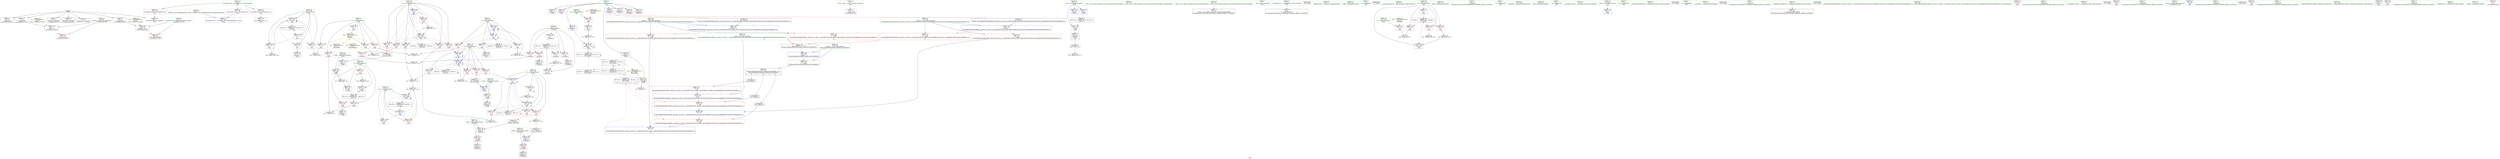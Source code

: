 digraph "SVFG" {
	label="SVFG";

	Node0x562023e8bf80 [shape=record,color=grey,label="{NodeID: 0\nNullPtr}"];
	Node0x562023e8bf80 -> Node0x562023eb0380[style=solid];
	Node0x562023e8bf80 -> Node0x562023eb0480[style=solid];
	Node0x562023e8bf80 -> Node0x562023eb0550[style=solid];
	Node0x562023e8bf80 -> Node0x562023eb0620[style=solid];
	Node0x562023e8bf80 -> Node0x562023eb06f0[style=solid];
	Node0x562023e8bf80 -> Node0x562023eb07c0[style=solid];
	Node0x562023e8bf80 -> Node0x562023eb6450[style=solid];
	Node0x562023ebd940 [shape=record,color=grey,label="{NodeID: 263\n120 = cmp(118, 119, )\n}"];
	Node0x562023eb7660 [shape=record,color=blue,label="{NodeID: 180\n281\<--274\narrayidx11\<--sub\nmain\n}"];
	Node0x562023eb7660 -> Node0x562023eb7660[style=dashed];
	Node0x562023eb7660 -> Node0x562023ecd2d0[style=dashed];
	Node0x562023eae910 [shape=record,color=purple,label="{NodeID: 97\n367\<--26\nllvm.global_ctors_0\<--llvm.global_ctors\nGlob }"];
	Node0x562023eae910 -> Node0x562023eb6250[style=solid];
	Node0x562023ea1b60 [shape=record,color=green,label="{NodeID: 14\n4\<--6\n_ZStL8__ioinit\<--_ZStL8__ioinit_field_insensitive\nGlob }"];
	Node0x562023ea1b60 -> Node0x562023eb1550[style=solid];
	Node0x562023eca1d0 [shape=record,color=black,label="{NodeID: 277\nMR_24V_3 = PHI(MR_24V_4, MR_24V_2, )\npts\{177 \}\n}"];
	Node0x562023eca1d0 -> Node0x562023eb44e0[style=dashed];
	Node0x562023eaf500 [shape=record,color=red,label="{NodeID: 111\n131\<--112\n\<--k\n_Z5swap1ii\n}"];
	Node0x562023eaf500 -> Node0x562023eb0ed0[style=solid];
	Node0x562023ead650 [shape=record,color=green,label="{NodeID: 28\n67\<--68\n_ZNSt7__cxx1112basic_stringIcSt11char_traitsIcESaIcEEC1EPKcRKS3_\<--_ZNSt7__cxx1112basic_stringIcSt11char_traitsIcESaIcEEC1EPKcRKS3__field_insensitive\n}"];
	Node0x562023ee5480 [shape=record,color=black,label="{NodeID: 374\n106 = PHI(325, )\n0th arg _Z5swap1ii }"];
	Node0x562023ee5480 -> Node0x562023eb66f0[style=solid];
	Node0x562023eb48f0 [shape=record,color=red,label="{NodeID: 125\n207\<--182\n\<--k\n_Z2okii\n}"];
	Node0x562023eb48f0 -> Node0x562023ebc140[style=solid];
	Node0x562023eae330 [shape=record,color=green,label="{NodeID: 42\n176\<--177\nretval\<--retval_field_insensitive\n_Z2okii\n}"];
	Node0x562023eae330 -> Node0x562023eb44e0[style=solid];
	Node0x562023eae330 -> Node0x562023eb70b0[style=solid];
	Node0x562023eae330 -> Node0x562023eb7250[style=solid];
	Node0x562023eb5450 [shape=record,color=red,label="{NodeID: 139\n340\<--231\n\<--res\nmain\n}"];
	Node0x562023eafee0 [shape=record,color=green,label="{NodeID: 56\n237\<--238\nk\<--k_field_insensitive\nmain\n}"];
	Node0x562023eafee0 -> Node0x562023eb5d40[style=solid];
	Node0x562023eafee0 -> Node0x562023eb5e10[style=solid];
	Node0x562023eafee0 -> Node0x562023eb5ee0[style=solid];
	Node0x562023eafee0 -> Node0x562023eb5fb0[style=solid];
	Node0x562023eafee0 -> Node0x562023eb7ce0[style=solid];
	Node0x562023eafee0 -> Node0x562023eb7db0[style=solid];
	Node0x562023eb5fb0 [shape=record,color=red,label="{NodeID: 153\n330\<--237\n\<--k\nmain\n}"];
	Node0x562023eb5fb0 -> Node0x562023ebc740[style=solid];
	Node0x562023eb0b60 [shape=record,color=black,label="{NodeID: 70\n73\<--74\n\<--_ZNSt7__cxx1112basic_stringIcSt11char_traitsIcESaIcEED1Ev\nCan only get source location for instruction, argument, global var or function.}"];
	Node0x562023ebc5c0 [shape=record,color=grey,label="{NodeID: 250\n139 = Binary(138, 140, )\n}"];
	Node0x562023ebc5c0 -> Node0x562023eb6960[style=solid];
	Node0x562023eb6bd0 [shape=record,color=blue,label="{NodeID: 167\n151\<--159\n__tmp\<--\n_ZSt4swapIiENSt9enable_ifIXsr6__and_ISt6__not_ISt15__is_tuple_likeIT_EESt21is_move_constructibleIS3_ESt18is_move_assignableIS3_EEE5valueEvE4typeERS3_SC_\n}"];
	Node0x562023eb6bd0 -> Node0x562023eb4340[style=dashed];
	Node0x562023eb6bd0 -> Node0x562023eb4410[style=dashed];
	Node0x562023eb16f0 [shape=record,color=purple,label="{NodeID: 84\n124\<--16\narrayidx\<--a\n_Z5swap1ii\n}"];
	Node0x562023e8c090 [shape=record,color=green,label="{NodeID: 1\n7\<--1\n__dso_handle\<--dummyObj\nGlob }"];
	Node0x562023ebdac0 [shape=record,color=grey,label="{NodeID: 264\n201 = cmp(200, 14, )\n}"];
	Node0x562023eb7730 [shape=record,color=blue,label="{NodeID: 181\n227\<--285\nj\<--inc\nmain\n}"];
	Node0x562023eb7730 -> Node0x562023eb5040[style=dashed];
	Node0x562023eb7730 -> Node0x562023eb5110[style=dashed];
	Node0x562023eb7730 -> Node0x562023eb51e0[style=dashed];
	Node0x562023eb7730 -> Node0x562023eb7590[style=dashed];
	Node0x562023eb7730 -> Node0x562023eb7730[style=dashed];
	Node0x562023eb7730 -> Node0x562023ec83d0[style=dashed];
	Node0x562023eaea10 [shape=record,color=purple,label="{NodeID: 98\n368\<--26\nllvm.global_ctors_1\<--llvm.global_ctors\nGlob }"];
	Node0x562023eaea10 -> Node0x562023eb6350[style=solid];
	Node0x562023ea1c30 [shape=record,color=green,label="{NodeID: 15\n8\<--10\n_ZL4taskB5cxx11\<--_ZL4taskB5cxx11_field_insensitive\nGlob }"];
	Node0x562023ea1c30 -> Node0x562023eb0890[style=solid];
	Node0x562023ee2a10 [shape=record,color=black,label="{NodeID: 361\n38 = PHI()\n}"];
	Node0x562023eaf5d0 [shape=record,color=red,label="{NodeID: 112\n138\<--112\n\<--k\n_Z5swap1ii\n}"];
	Node0x562023eaf5d0 -> Node0x562023ebc5c0[style=solid];
	Node0x562023ead750 [shape=record,color=green,label="{NodeID: 29\n70\<--71\n_ZNSaIcED1Ev\<--_ZNSaIcED1Ev_field_insensitive\n}"];
	Node0x562023ee55c0 [shape=record,color=black,label="{NodeID: 375\n107 = PHI(327, )\n1st arg _Z5swap1ii }"];
	Node0x562023ee55c0 -> Node0x562023eb67c0[style=solid];
	Node0x562023eb49c0 [shape=record,color=red,label="{NodeID: 126\n200\<--199\n\<--arrayidx2\n_Z2okii\n}"];
	Node0x562023eb49c0 -> Node0x562023ebdac0[style=solid];
	Node0x562023eae400 [shape=record,color=green,label="{NodeID: 43\n178\<--179\ni.addr\<--i.addr_field_insensitive\n_Z2okii\n}"];
	Node0x562023eae400 -> Node0x562023eb45b0[style=solid];
	Node0x562023eae400 -> Node0x562023eb6e40[style=solid];
	Node0x562023ed0e60 [shape=record,color=yellow,style=double,label="{NodeID: 306\n44V_1 = ENCHI(MR_44V_0)\npts\{230 \}\nFun[main]}"];
	Node0x562023ed0e60 -> Node0x562023eb52b0[style=dashed];
	Node0x562023eb5520 [shape=record,color=red,label="{NodeID: 140\n296\<--233\n\<--i15\nmain\n}"];
	Node0x562023eb5520 -> Node0x562023ebd640[style=solid];
	Node0x562023eaffb0 [shape=record,color=green,label="{NodeID: 57\n242\<--243\nscanf\<--scanf_field_insensitive\n}"];
	Node0x562023eb6080 [shape=record,color=red,label="{NodeID: 154\n360\<--357\n\<--__t.addr\n_ZSt4moveIRiEONSt16remove_referenceIT_E4typeEOS2_\n}"];
	Node0x562023eb6080 -> Node0x562023eb1480[style=solid];
	Node0x562023eb0c60 [shape=record,color=black,label="{NodeID: 71\n123\<--122\nidxprom\<--\n_Z5swap1ii\n}"];
	Node0x562023ebc740 [shape=record,color=grey,label="{NodeID: 251\n331 = Binary(330, 332, )\n}"];
	Node0x562023ebc740 -> Node0x562023eb7db0[style=solid];
	Node0x562023eb6ca0 [shape=record,color=blue,label="{NodeID: 168\n164\<--163\n\<--\n_ZSt4swapIiENSt9enable_ifIXsr6__and_ISt6__not_ISt15__is_tuple_likeIT_EESt21is_move_constructibleIS3_ESt18is_move_assignableIS3_EEE5valueEvE4typeERS3_SC_\n}"];
	Node0x562023eb6ca0 -> Node0x562023eb4410[style=dashed];
	Node0x562023eb6ca0 -> Node0x562023eb6d70[style=dashed];
	Node0x562023eb17c0 [shape=record,color=purple,label="{NodeID: 85\n127\<--16\narrayidx2\<--a\n_Z5swap1ii\n|{<s0>8}}"];
	Node0x562023eb17c0:s0 -> Node0x562023ee59e0[style=solid,color=red];
	Node0x562023ea3050 [shape=record,color=green,label="{NodeID: 2\n11\<--1\n.str\<--dummyObj\nGlob }"];
	Node0x562023eb3100 [shape=record,color=grey,label="{NodeID: 265\n268 = cmp(266, 267, )\n}"];
	Node0x562023eb7800 [shape=record,color=blue,label="{NodeID: 182\n225\<--290\ni\<--inc13\nmain\n}"];
	Node0x562023eb7800 -> Node0x562023eb4dd0[style=dashed];
	Node0x562023eb7800 -> Node0x562023eb4ea0[style=dashed];
	Node0x562023eb7800 -> Node0x562023eb4f70[style=dashed];
	Node0x562023eb7800 -> Node0x562023eb7800[style=dashed];
	Node0x562023eb7800 -> Node0x562023ec7ed0[style=dashed];
	Node0x562023eaeb10 [shape=record,color=purple,label="{NodeID: 99\n369\<--26\nllvm.global_ctors_2\<--llvm.global_ctors\nGlob }"];
	Node0x562023eaeb10 -> Node0x562023eb6450[style=solid];
	Node0x562023ea1d00 [shape=record,color=green,label="{NodeID: 16\n13\<--15\nn\<--n_field_insensitive\nGlob }"];
	Node0x562023ea1d00 -> Node0x562023eaec10[style=solid];
	Node0x562023ea1d00 -> Node0x562023eaece0[style=solid];
	Node0x562023ea1d00 -> Node0x562023eaedb0[style=solid];
	Node0x562023ea1d00 -> Node0x562023eaee80[style=solid];
	Node0x562023ea1d00 -> Node0x562023eaef50[style=solid];
	Node0x562023ea1d00 -> Node0x562023eb6150[style=solid];
	Node0x562023bae650 [shape=record,color=black,label="{NodeID: 362\n72 = PHI()\n}"];
	Node0x562023eaf6a0 [shape=record,color=red,label="{NodeID: 113\n155\<--147\n\<--__a.addr\n_ZSt4swapIiENSt9enable_ifIXsr6__and_ISt6__not_ISt15__is_tuple_likeIT_EESt21is_move_constructibleIS3_ESt18is_move_assignableIS3_EEE5valueEvE4typeERS3_SC_\n|{<s0>9}}"];
	Node0x562023eaf6a0:s0 -> Node0x562023ee5700[style=solid,color=red];
	Node0x562023ead850 [shape=record,color=green,label="{NodeID: 30\n94\<--95\n__gxx_personality_v0\<--__gxx_personality_v0_field_insensitive\n}"];
	Node0x562023ee5700 [shape=record,color=black,label="{NodeID: 376\n356 = PHI(155, 161, 151, )\n0th arg _ZSt4moveIRiEONSt16remove_referenceIT_E4typeEOS2_ }"];
	Node0x562023ee5700 -> Node0x562023eb20b0[style=solid];
	Node0x562023ecf5d0 [shape=record,color=black,label="{NodeID: 293\nMR_14V_6 = PHI(MR_14V_7, MR_14V_3, )\npts\{170000 \}\n|{|<s2>16}}"];
	Node0x562023ecf5d0 -> Node0x562023ec9cd0[style=dashed];
	Node0x562023ecf5d0 -> Node0x562023ecb5d0[style=dashed];
	Node0x562023ecf5d0:s2 -> Node0x562023ed0810[style=dashed,color=red];
	Node0x562023eb4a90 [shape=record,color=red,label="{NodeID: 127\n247\<--221\n\<--tt\nmain\n}"];
	Node0x562023eb4a90 -> Node0x562023ebd7c0[style=solid];
	Node0x562023eae4d0 [shape=record,color=green,label="{NodeID: 44\n180\<--181\nj.addr\<--j.addr_field_insensitive\n_Z2okii\n}"];
	Node0x562023eae4d0 -> Node0x562023eb4680[style=solid];
	Node0x562023eae4d0 -> Node0x562023eb6f10[style=solid];
	Node0x562023eb55f0 [shape=record,color=red,label="{NodeID: 141\n300\<--233\n\<--i15\nmain\n}"];
	Node0x562023eb55f0 -> Node0x562023eb7a70[style=solid];
	Node0x562023eb00b0 [shape=record,color=green,label="{NodeID: 58\n254\<--255\nprintf\<--printf_field_insensitive\n}"];
	Node0x562023eb6150 [shape=record,color=blue,label="{NodeID: 155\n13\<--14\nn\<--\nGlob }"];
	Node0x562023eb6150 -> Node0x562023ed08f0[style=dashed];
	Node0x562023eb0d30 [shape=record,color=black,label="{NodeID: 72\n126\<--125\nidxprom1\<--\n_Z5swap1ii\n}"];
	Node0x562023ebc8c0 [shape=record,color=grey,label="{NodeID: 252\n316 = Binary(315, 314, )\n}"];
	Node0x562023ebc8c0 -> Node0x562023eb7c10[style=solid];
	Node0x562023eb6d70 [shape=record,color=blue,label="{NodeID: 169\n168\<--167\n\<--\n_ZSt4swapIiENSt9enable_ifIXsr6__and_ISt6__not_ISt15__is_tuple_likeIT_EESt21is_move_constructibleIS3_ESt18is_move_assignableIS3_EEE5valueEvE4typeERS3_SC_\n|{<s0>8}}"];
	Node0x562023eb6d70:s0 -> Node0x562023ecbad0[style=dashed,color=blue];
	Node0x562023eb1890 [shape=record,color=purple,label="{NodeID: 86\n130\<--16\narrayidx4\<--a\n_Z5swap1ii\n}"];
	Node0x562023e9fcb0 [shape=record,color=green,label="{NodeID: 3\n14\<--1\n\<--dummyObj\nCan only get source location for instruction, argument, global var or function.}"];
	Node0x562023eb3280 [shape=record,color=grey,label="{NodeID: 266\n323 = cmp(321, 322, )\n}"];
	Node0x562023eb78d0 [shape=record,color=blue,label="{NodeID: 183\n231\<--14\nres\<--\nmain\n}"];
	Node0x562023eb78d0 -> Node0x562023eb5380[style=dashed];
	Node0x562023eb78d0 -> Node0x562023eb5450[style=dashed];
	Node0x562023eb78d0 -> Node0x562023eb7c10[style=dashed];
	Node0x562023eb78d0 -> Node0x562023ec88d0[style=dashed];
	Node0x562023eaec10 [shape=record,color=red,label="{NodeID: 100\n119\<--13\n\<--n\n_Z5swap1ii\n}"];
	Node0x562023eaec10 -> Node0x562023ebd940[style=solid];
	Node0x562023eacd30 [shape=record,color=green,label="{NodeID: 17\n16\<--17\na\<--a_field_insensitive\nGlob }"];
	Node0x562023eacd30 -> Node0x562023eb16f0[style=solid];
	Node0x562023eacd30 -> Node0x562023eb17c0[style=solid];
	Node0x562023eacd30 -> Node0x562023eb1890[style=solid];
	Node0x562023eacd30 -> Node0x562023eb1960[style=solid];
	Node0x562023eacd30 -> Node0x562023eb1a30[style=solid];
	Node0x562023eacd30 -> Node0x562023eb1b00[style=solid];
	Node0x562023eacd30 -> Node0x562023eb1bd0[style=solid];
	Node0x562023eacd30 -> Node0x562023eb1ca0[style=solid];
	Node0x562023ee4790 [shape=record,color=black,label="{NodeID: 363\n156 = PHI(355, )\n}"];
	Node0x562023ee4790 -> Node0x562023eb4270[style=solid];
	Node0x562023eaf770 [shape=record,color=red,label="{NodeID: 114\n164\<--147\n\<--__a.addr\n_ZSt4swapIiENSt9enable_ifIXsr6__and_ISt6__not_ISt15__is_tuple_likeIT_EESt21is_move_constructibleIS3_ESt18is_move_assignableIS3_EEE5valueEvE4typeERS3_SC_\n}"];
	Node0x562023eaf770 -> Node0x562023eb6ca0[style=solid];
	Node0x562023ead950 [shape=record,color=green,label="{NodeID: 31\n74\<--100\n_ZNSt7__cxx1112basic_stringIcSt11char_traitsIcESaIcEED1Ev\<--_ZNSt7__cxx1112basic_stringIcSt11char_traitsIcESaIcEED1Ev_field_insensitive\n}"];
	Node0x562023ead950 -> Node0x562023eb0b60[style=solid];
	Node0x562023ee59e0 [shape=record,color=black,label="{NodeID: 377\n145 = PHI(127, )\n0th arg _ZSt4swapIiENSt9enable_ifIXsr6__and_ISt6__not_ISt15__is_tuple_likeIT_EESt21is_move_constructibleIS3_ESt18is_move_assignableIS3_EEE5valueEvE4typeERS3_SC_ }"];
	Node0x562023ee59e0 -> Node0x562023eb6a30[style=solid];
	Node0x562023c62bc0 [shape=record,color=yellow,style=double,label="{NodeID: 294\n6V_1 = ENCHI(MR_6V_0)\npts\{15 \}\nFun[_Z2okii]}"];
	Node0x562023c62bc0 -> Node0x562023eaece0[style=dashed];
	Node0x562023eb4b60 [shape=record,color=red,label="{NodeID: 128\n246\<--223\n\<--ii\nmain\n}"];
	Node0x562023eb4b60 -> Node0x562023ebd7c0[style=solid];
	Node0x562023eae5a0 [shape=record,color=green,label="{NodeID: 45\n182\<--183\nk\<--k_field_insensitive\n_Z2okii\n}"];
	Node0x562023eae5a0 -> Node0x562023eb4750[style=solid];
	Node0x562023eae5a0 -> Node0x562023eb4820[style=solid];
	Node0x562023eae5a0 -> Node0x562023eb48f0[style=solid];
	Node0x562023eae5a0 -> Node0x562023eb6fe0[style=solid];
	Node0x562023eae5a0 -> Node0x562023eb7180[style=solid];
	Node0x562023eb56c0 [shape=record,color=red,label="{NodeID: 142\n304\<--233\n\<--i15\nmain\n|{<s0>16}}"];
	Node0x562023eb56c0:s0 -> Node0x562023ee5340[style=solid,color=red];
	Node0x562023eb01b0 [shape=record,color=green,label="{NodeID: 59\n357\<--358\n__t.addr\<--__t.addr_field_insensitive\n_ZSt4moveIRiEONSt16remove_referenceIT_E4typeEOS2_\n}"];
	Node0x562023eb01b0 -> Node0x562023eb6080[style=solid];
	Node0x562023eb01b0 -> Node0x562023eb20b0[style=solid];
	Node0x562023eb6250 [shape=record,color=blue,label="{NodeID: 156\n367\<--27\nllvm.global_ctors_0\<--\nGlob }"];
	Node0x562023eb0e00 [shape=record,color=black,label="{NodeID: 73\n129\<--128\nidxprom3\<--\n_Z5swap1ii\n}"];
	Node0x562023ebca40 [shape=record,color=grey,label="{NodeID: 253\n187 = Binary(186, 140, )\n}"];
	Node0x562023ebca40 -> Node0x562023eb6fe0[style=solid];
	Node0x562023eb6e40 [shape=record,color=blue,label="{NodeID: 170\n178\<--174\ni.addr\<--i\n_Z2okii\n}"];
	Node0x562023eb6e40 -> Node0x562023eb45b0[style=dashed];
	Node0x562023eb1960 [shape=record,color=purple,label="{NodeID: 87\n133\<--16\narrayidx6\<--a\n_Z5swap1ii\n|{<s0>8}}"];
	Node0x562023eb1960:s0 -> Node0x562023ee5af0[style=solid,color=red];
	Node0x562023e9fd40 [shape=record,color=green,label="{NodeID: 4\n18\<--1\n.str.2\<--dummyObj\nGlob }"];
	Node0x562023eb3400 [shape=record,color=grey,label="{NodeID: 267\n262 = cmp(260, 261, )\n}"];
	Node0x562023eb79a0 [shape=record,color=blue,label="{NodeID: 184\n233\<--14\ni15\<--\nmain\n}"];
	Node0x562023eb79a0 -> Node0x562023eb5520[style=dashed];
	Node0x562023eb79a0 -> Node0x562023eb55f0[style=dashed];
	Node0x562023eb79a0 -> Node0x562023eb56c0[style=dashed];
	Node0x562023eb79a0 -> Node0x562023eb5790[style=dashed];
	Node0x562023eb79a0 -> Node0x562023eb5860[style=dashed];
	Node0x562023eb79a0 -> Node0x562023eb5930[style=dashed];
	Node0x562023eb79a0 -> Node0x562023eb7e80[style=dashed];
	Node0x562023eb79a0 -> Node0x562023ec8dd0[style=dashed];
	Node0x562023eaece0 [shape=record,color=red,label="{NodeID: 101\n191\<--13\n\<--n\n_Z2okii\n}"];
	Node0x562023eaece0 -> Node0x562023eb3580[style=solid];
	Node0x562023eacdc0 [shape=record,color=green,label="{NodeID: 18\n26\<--30\nllvm.global_ctors\<--llvm.global_ctors_field_insensitive\nGlob }"];
	Node0x562023eacdc0 -> Node0x562023eae910[style=solid];
	Node0x562023eacdc0 -> Node0x562023eaea10[style=solid];
	Node0x562023eacdc0 -> Node0x562023eaeb10[style=solid];
	Node0x562023ee4980 [shape=record,color=black,label="{NodeID: 364\n162 = PHI(355, )\n}"];
	Node0x562023ee4980 -> Node0x562023eb4340[style=solid];
	Node0x562023ecb5d0 [shape=record,color=black,label="{NodeID: 281\nMR_14V_7 = PHI(MR_14V_8, MR_14V_6, )\npts\{170000 \}\n|{|<s1>17}}"];
	Node0x562023ecb5d0 -> Node0x562023ecf5d0[style=dashed];
	Node0x562023ecb5d0:s1 -> Node0x562023ecbad0[style=dashed,color=red];
	Node0x562023eb40d0 [shape=record,color=red,label="{NodeID: 115\n161\<--149\n\<--__b.addr\n_ZSt4swapIiENSt9enable_ifIXsr6__and_ISt6__not_ISt15__is_tuple_likeIT_EESt21is_move_constructibleIS3_ESt18is_move_assignableIS3_EEE5valueEvE4typeERS3_SC_\n|{<s0>10}}"];
	Node0x562023eb40d0:s0 -> Node0x562023ee5700[style=solid,color=red];
	Node0x562023eada50 [shape=record,color=green,label="{NodeID: 32\n103\<--104\n_Z5swap1ii\<--_Z5swap1ii_field_insensitive\n}"];
	Node0x562023ee5af0 [shape=record,color=black,label="{NodeID: 378\n146 = PHI(133, )\n1st arg _ZSt4swapIiENSt9enable_ifIXsr6__and_ISt6__not_ISt15__is_tuple_likeIT_EESt21is_move_constructibleIS3_ESt18is_move_assignableIS3_EEE5valueEvE4typeERS3_SC_ }"];
	Node0x562023ee5af0 -> Node0x562023eb6b00[style=solid];
	Node0x562023eb4c30 [shape=record,color=red,label="{NodeID: 129\n250\<--223\n\<--ii\nmain\n}"];
	Node0x562023eb4c30 -> Node0x562023ebd4c0[style=solid];
	Node0x562023eae670 [shape=record,color=green,label="{NodeID: 46\n216\<--217\nmain\<--main_field_insensitive\n}"];
	Node0x562023eb5790 [shape=record,color=red,label="{NodeID: 143\n313\<--233\n\<--i15\nmain\n}"];
	Node0x562023eb5790 -> Node0x562023ebc440[style=solid];
	Node0x562023eb0280 [shape=record,color=green,label="{NodeID: 60\n28\<--362\n_GLOBAL__sub_I_SergeyRogulenko_0_0.cpp\<--_GLOBAL__sub_I_SergeyRogulenko_0_0.cpp_field_insensitive\n}"];
	Node0x562023eb0280 -> Node0x562023eb6350[style=solid];
	Node0x562023eb6350 [shape=record,color=blue,label="{NodeID: 157\n368\<--28\nllvm.global_ctors_1\<--_GLOBAL__sub_I_SergeyRogulenko_0_0.cpp\nGlob }"];
	Node0x562023eb0ed0 [shape=record,color=black,label="{NodeID: 74\n132\<--131\nidxprom5\<--\n_Z5swap1ii\n}"];
	Node0x562023ebcbc0 [shape=record,color=grey,label="{NodeID: 254\n309 = Binary(308, 140, )\n}"];
	Node0x562023ebcbc0 -> Node0x562023eb7b40[style=solid];
	Node0x562023eb6f10 [shape=record,color=blue,label="{NodeID: 171\n180\<--175\nj.addr\<--j\n_Z2okii\n}"];
	Node0x562023eb6f10 -> Node0x562023eb4680[style=dashed];
	Node0x562023eb1a30 [shape=record,color=purple,label="{NodeID: 88\n196\<--16\narrayidx\<--a\n_Z2okii\n}"];
	Node0x562023ea1e40 [shape=record,color=green,label="{NodeID: 5\n20\<--1\n.str.3\<--dummyObj\nGlob }"];
	Node0x562023eb3580 [shape=record,color=grey,label="{NodeID: 268\n192 = cmp(190, 191, )\n}"];
	Node0x562023eb7a70 [shape=record,color=blue,label="{NodeID: 185\n235\<--300\np\<--\nmain\n}"];
	Node0x562023eb7a70 -> Node0x562023eb5a00[style=dashed];
	Node0x562023eb7a70 -> Node0x562023eb5ad0[style=dashed];
	Node0x562023eb7a70 -> Node0x562023eb5ba0[style=dashed];
	Node0x562023eb7a70 -> Node0x562023eb5c70[style=dashed];
	Node0x562023eb7a70 -> Node0x562023eb7a70[style=dashed];
	Node0x562023eb7a70 -> Node0x562023eb7b40[style=dashed];
	Node0x562023eb7a70 -> Node0x562023ec92d0[style=dashed];
	Node0x562023eaedb0 [shape=record,color=red,label="{NodeID: 102\n261\<--13\n\<--n\nmain\n}"];
	Node0x562023eaedb0 -> Node0x562023eb3400[style=solid];
	Node0x562023eace50 [shape=record,color=green,label="{NodeID: 19\n31\<--32\n__cxx_global_var_init\<--__cxx_global_var_init_field_insensitive\n}"];
	Node0x562023ee4a80 [shape=record,color=black,label="{NodeID: 365\n166 = PHI(355, )\n}"];
	Node0x562023ee4a80 -> Node0x562023eb4410[style=solid];
	Node0x562023ecbad0 [shape=record,color=black,label="{NodeID: 282\nMR_14V_2 = PHI(MR_14V_3, MR_14V_1, )\npts\{170000 \}\n|{<s0>8|<s1>8|<s2>8|<s3>17}}"];
	Node0x562023ecbad0:s0 -> Node0x562023eb4270[style=dashed,color=red];
	Node0x562023ecbad0:s1 -> Node0x562023eb4340[style=dashed,color=red];
	Node0x562023ecbad0:s2 -> Node0x562023eb6ca0[style=dashed,color=red];
	Node0x562023ecbad0:s3 -> Node0x562023ecb5d0[style=dashed,color=blue];
	Node0x562023eb41a0 [shape=record,color=red,label="{NodeID: 116\n168\<--149\n\<--__b.addr\n_ZSt4swapIiENSt9enable_ifIXsr6__and_ISt6__not_ISt15__is_tuple_likeIT_EESt21is_move_constructibleIS3_ESt18is_move_assignableIS3_EEE5valueEvE4typeERS3_SC_\n}"];
	Node0x562023eb41a0 -> Node0x562023eb6d70[style=solid];
	Node0x562023eadb50 [shape=record,color=green,label="{NodeID: 33\n108\<--109\ni.addr\<--i.addr_field_insensitive\n_Z5swap1ii\n}"];
	Node0x562023eadb50 -> Node0x562023eaf1c0[style=solid];
	Node0x562023eadb50 -> Node0x562023eb66f0[style=solid];
	Node0x562023eb4d00 [shape=record,color=red,label="{NodeID: 130\n344\<--223\n\<--ii\nmain\n}"];
	Node0x562023eb4d00 -> Node0x562023ebcd40[style=solid];
	Node0x562023eae770 [shape=record,color=green,label="{NodeID: 47\n219\<--220\nretval\<--retval_field_insensitive\nmain\n}"];
	Node0x562023eae770 -> Node0x562023eb7320[style=solid];
	Node0x562023eb5860 [shape=record,color=red,label="{NodeID: 144\n322\<--233\n\<--i15\nmain\n}"];
	Node0x562023eb5860 -> Node0x562023eb3280[style=solid];
	Node0x562023eb0380 [shape=record,color=black,label="{NodeID: 61\n2\<--3\ndummyVal\<--dummyVal\n}"];
	Node0x562023eb6450 [shape=record,color=blue, style = dotted,label="{NodeID: 158\n369\<--3\nllvm.global_ctors_2\<--dummyVal\nGlob }"];
	Node0x562023eb0fa0 [shape=record,color=black,label="{NodeID: 75\n195\<--194\nidxprom\<--\n_Z2okii\n}"];
	Node0x562023ebcd40 [shape=record,color=grey,label="{NodeID: 255\n345 = Binary(344, 140, )\n}"];
	Node0x562023ebcd40 -> Node0x562023eb7f50[style=solid];
	Node0x562023eb6fe0 [shape=record,color=blue,label="{NodeID: 172\n182\<--187\nk\<--add\n_Z2okii\n}"];
	Node0x562023eb6fe0 -> Node0x562023ecd7d0[style=dashed];
	Node0x562023eb1b00 [shape=record,color=purple,label="{NodeID: 89\n199\<--16\narrayidx2\<--a\n_Z2okii\n}"];
	Node0x562023eb1b00 -> Node0x562023eb49c0[style=solid];
	Node0x562023ea1ed0 [shape=record,color=green,label="{NodeID: 6\n22\<--1\n.str.4\<--dummyObj\nGlob }"];
	Node0x562023ec79d0 [shape=record,color=black,label="{NodeID: 269\nMR_38V_3 = PHI(MR_38V_4, MR_38V_2, )\npts\{224 \}\n}"];
	Node0x562023ec79d0 -> Node0x562023eb4b60[style=dashed];
	Node0x562023ec79d0 -> Node0x562023eb4c30[style=dashed];
	Node0x562023ec79d0 -> Node0x562023eb4d00[style=dashed];
	Node0x562023ec79d0 -> Node0x562023eb7f50[style=dashed];
	Node0x562023eb7b40 [shape=record,color=blue,label="{NodeID: 186\n235\<--309\np\<--inc20\nmain\n}"];
	Node0x562023eb7b40 -> Node0x562023eb5a00[style=dashed];
	Node0x562023eb7b40 -> Node0x562023eb5ad0[style=dashed];
	Node0x562023eb7b40 -> Node0x562023eb5ba0[style=dashed];
	Node0x562023eb7b40 -> Node0x562023eb5c70[style=dashed];
	Node0x562023eb7b40 -> Node0x562023eb7a70[style=dashed];
	Node0x562023eb7b40 -> Node0x562023eb7b40[style=dashed];
	Node0x562023eb7b40 -> Node0x562023ec92d0[style=dashed];
	Node0x562023eaee80 [shape=record,color=red,label="{NodeID: 103\n267\<--13\n\<--n\nmain\n}"];
	Node0x562023eaee80 -> Node0x562023eb3100[style=solid];
	Node0x562023eacee0 [shape=record,color=green,label="{NodeID: 20\n35\<--36\n_ZNSt8ios_base4InitC1Ev\<--_ZNSt8ios_base4InitC1Ev_field_insensitive\n}"];
	Node0x562023ee4bc0 [shape=record,color=black,label="{NodeID: 366\n241 = PHI()\n}"];
	Node0x562023ecc7e0 [shape=record,color=black,label="{NodeID: 283\nMR_12V_3 = PHI(MR_12V_4, MR_12V_2, )\npts\{113 \}\n}"];
	Node0x562023ecc7e0 -> Node0x562023eaf360[style=dashed];
	Node0x562023ecc7e0 -> Node0x562023eaf430[style=dashed];
	Node0x562023ecc7e0 -> Node0x562023eaf500[style=dashed];
	Node0x562023ecc7e0 -> Node0x562023eaf5d0[style=dashed];
	Node0x562023ecc7e0 -> Node0x562023eb6960[style=dashed];
	Node0x562023eb4270 [shape=record,color=red,label="{NodeID: 117\n159\<--156\n\<--call\n_ZSt4swapIiENSt9enable_ifIXsr6__and_ISt6__not_ISt15__is_tuple_likeIT_EESt21is_move_constructibleIS3_ESt18is_move_assignableIS3_EEE5valueEvE4typeERS3_SC_\n}"];
	Node0x562023eb4270 -> Node0x562023eb6bd0[style=solid];
	Node0x562023eadc20 [shape=record,color=green,label="{NodeID: 34\n110\<--111\nj.addr\<--j.addr_field_insensitive\n_Z5swap1ii\n}"];
	Node0x562023eadc20 -> Node0x562023eaf290[style=solid];
	Node0x562023eadc20 -> Node0x562023eb67c0[style=solid];
	Node0x562023eb4dd0 [shape=record,color=red,label="{NodeID: 131\n260\<--225\n\<--i\nmain\n}"];
	Node0x562023eb4dd0 -> Node0x562023eb3400[style=solid];
	Node0x562023eaf860 [shape=record,color=green,label="{NodeID: 48\n221\<--222\ntt\<--tt_field_insensitive\nmain\n}"];
	Node0x562023eaf860 -> Node0x562023eb4a90[style=solid];
	Node0x562023eb5930 [shape=record,color=red,label="{NodeID: 145\n336\<--233\n\<--i15\nmain\n}"];
	Node0x562023eb5930 -> Node0x562023ebd040[style=solid];
	Node0x562023eb0480 [shape=record,color=black,label="{NodeID: 62\n76\<--3\n\<--dummyVal\n__cxx_global_var_init.1\n}"];
	Node0x562023eb6550 [shape=record,color=blue,label="{NodeID: 159\n58\<--77\nexn.slot\<--\n__cxx_global_var_init.1\n}"];
	Node0x562023eb6550 -> Node0x562023eaf020[style=dashed];
	Node0x562023eb1070 [shape=record,color=black,label="{NodeID: 76\n198\<--197\nidxprom1\<--\n_Z2okii\n}"];
	Node0x562023ebcec0 [shape=record,color=grey,label="{NodeID: 256\n306 = Binary(305, 212, )\n}"];
	Node0x562023eb70b0 [shape=record,color=blue,label="{NodeID: 173\n176\<--204\nretval\<--\n_Z2okii\n}"];
	Node0x562023eb70b0 -> Node0x562023eca1d0[style=dashed];
	Node0x562023eb1bd0 [shape=record,color=purple,label="{NodeID: 90\n278\<--16\narrayidx\<--a\nmain\n}"];
	Node0x562023ea0d80 [shape=record,color=green,label="{NodeID: 7\n24\<--1\n.str.5\<--dummyObj\nGlob }"];
	Node0x562023ec7ed0 [shape=record,color=black,label="{NodeID: 270\nMR_40V_2 = PHI(MR_40V_4, MR_40V_1, )\npts\{226 \}\n}"];
	Node0x562023ec7ed0 -> Node0x562023eb74c0[style=dashed];
	Node0x562023eb7c10 [shape=record,color=blue,label="{NodeID: 187\n231\<--316\nres\<--add22\nmain\n}"];
	Node0x562023eb7c10 -> Node0x562023eb5380[style=dashed];
	Node0x562023eb7c10 -> Node0x562023eb5450[style=dashed];
	Node0x562023eb7c10 -> Node0x562023eb7c10[style=dashed];
	Node0x562023eb7c10 -> Node0x562023ec88d0[style=dashed];
	Node0x562023eaef50 [shape=record,color=red,label="{NodeID: 104\n297\<--13\n\<--n\nmain\n}"];
	Node0x562023eaef50 -> Node0x562023ebd640[style=solid];
	Node0x562023eacfe0 [shape=record,color=green,label="{NodeID: 21\n41\<--42\n__cxa_atexit\<--__cxa_atexit_field_insensitive\n}"];
	Node0x562023ee4c90 [shape=record,color=black,label="{NodeID: 367\n253 = PHI()\n}"];
	Node0x562023eb4340 [shape=record,color=red,label="{NodeID: 118\n163\<--162\n\<--call1\n_ZSt4swapIiENSt9enable_ifIXsr6__and_ISt6__not_ISt15__is_tuple_likeIT_EESt21is_move_constructibleIS3_ESt18is_move_assignableIS3_EEE5valueEvE4typeERS3_SC_\n}"];
	Node0x562023eb4340 -> Node0x562023eb6ca0[style=solid];
	Node0x562023eadcf0 [shape=record,color=green,label="{NodeID: 35\n112\<--113\nk\<--k_field_insensitive\n_Z5swap1ii\n}"];
	Node0x562023eadcf0 -> Node0x562023eaf360[style=solid];
	Node0x562023eadcf0 -> Node0x562023eaf430[style=solid];
	Node0x562023eadcf0 -> Node0x562023eaf500[style=solid];
	Node0x562023eadcf0 -> Node0x562023eaf5d0[style=solid];
	Node0x562023eadcf0 -> Node0x562023eb6890[style=solid];
	Node0x562023eadcf0 -> Node0x562023eb6960[style=solid];
	Node0x562023eb4ea0 [shape=record,color=red,label="{NodeID: 132\n276\<--225\n\<--i\nmain\n}"];
	Node0x562023eb4ea0 -> Node0x562023eb12e0[style=solid];
	Node0x562023eaf930 [shape=record,color=green,label="{NodeID: 49\n223\<--224\nii\<--ii_field_insensitive\nmain\n}"];
	Node0x562023eaf930 -> Node0x562023eb4b60[style=solid];
	Node0x562023eaf930 -> Node0x562023eb4c30[style=solid];
	Node0x562023eaf930 -> Node0x562023eb4d00[style=solid];
	Node0x562023eaf930 -> Node0x562023eb73f0[style=solid];
	Node0x562023eaf930 -> Node0x562023eb7f50[style=solid];
	Node0x562023ed13a0 [shape=record,color=yellow,style=double,label="{NodeID: 312\n6V_1 = ENCHI(MR_6V_0)\npts\{15 \}\nFun[_Z5swap1ii]}"];
	Node0x562023ed13a0 -> Node0x562023eaec10[style=dashed];
	Node0x562023eb5a00 [shape=record,color=red,label="{NodeID: 146\n303\<--235\n\<--p\nmain\n|{<s0>16}}"];
	Node0x562023eb5a00:s0 -> Node0x562023ee51d0[style=solid,color=red];
	Node0x562023eb0550 [shape=record,color=black,label="{NodeID: 63\n77\<--3\n\<--dummyVal\n__cxx_global_var_init.1\n}"];
	Node0x562023eb0550 -> Node0x562023eb6550[style=solid];
	Node0x562023eb6620 [shape=record,color=blue,label="{NodeID: 160\n60\<--79\nehselector.slot\<--\n__cxx_global_var_init.1\n}"];
	Node0x562023eb6620 -> Node0x562023eaf0f0[style=dashed];
	Node0x562023eb1140 [shape=record,color=black,label="{NodeID: 77\n173\<--214\n_Z2okii_ret\<--\n_Z2okii\n|{<s0>16}}"];
	Node0x562023eb1140:s0 -> Node0x562023ee4f00[style=solid,color=blue];
	Node0x562023ebd040 [shape=record,color=grey,label="{NodeID: 257\n337 = Binary(336, 140, )\n}"];
	Node0x562023ebd040 -> Node0x562023eb7e80[style=solid];
	Node0x562023eb7180 [shape=record,color=blue,label="{NodeID: 174\n182\<--208\nk\<--inc\n_Z2okii\n}"];
	Node0x562023eb7180 -> Node0x562023ecd7d0[style=dashed];
	Node0x562023eb1ca0 [shape=record,color=purple,label="{NodeID: 91\n281\<--16\narrayidx11\<--a\nmain\n}"];
	Node0x562023eb1ca0 -> Node0x562023eb7660[style=solid];
	Node0x562023ea0e10 [shape=record,color=green,label="{NodeID: 8\n27\<--1\n\<--dummyObj\nCan only get source location for instruction, argument, global var or function.}"];
	Node0x562023ec83d0 [shape=record,color=black,label="{NodeID: 271\nMR_42V_2 = PHI(MR_42V_3, MR_42V_1, )\npts\{228 \}\n}"];
	Node0x562023ec83d0 -> Node0x562023eb7590[style=dashed];
	Node0x562023ec83d0 -> Node0x562023ec83d0[style=dashed];
	Node0x562023eb7ce0 [shape=record,color=blue,label="{NodeID: 188\n237\<--318\nk\<--\nmain\n}"];
	Node0x562023eb7ce0 -> Node0x562023eb5d40[style=dashed];
	Node0x562023eb7ce0 -> Node0x562023eb5e10[style=dashed];
	Node0x562023eb7ce0 -> Node0x562023eb5ee0[style=dashed];
	Node0x562023eb7ce0 -> Node0x562023eb5fb0[style=dashed];
	Node0x562023eb7ce0 -> Node0x562023eb7ce0[style=dashed];
	Node0x562023eb7ce0 -> Node0x562023eb7db0[style=dashed];
	Node0x562023eb7ce0 -> Node0x562023ec97d0[style=dashed];
	Node0x562023eaf020 [shape=record,color=red,label="{NodeID: 105\n83\<--58\nexn\<--exn.slot\n__cxx_global_var_init.1\n}"];
	Node0x562023ead0e0 [shape=record,color=green,label="{NodeID: 22\n40\<--46\n_ZNSt8ios_base4InitD1Ev\<--_ZNSt8ios_base4InitD1Ev_field_insensitive\n}"];
	Node0x562023ead0e0 -> Node0x562023eb0a60[style=solid];
	Node0x562023ee4d60 [shape=record,color=black,label="{NodeID: 368\n257 = PHI()\n}"];
	Node0x562023eb4410 [shape=record,color=red,label="{NodeID: 119\n167\<--166\n\<--call2\n_ZSt4swapIiENSt9enable_ifIXsr6__and_ISt6__not_ISt15__is_tuple_likeIT_EESt21is_move_constructibleIS3_ESt18is_move_assignableIS3_EEE5valueEvE4typeERS3_SC_\n}"];
	Node0x562023eb4410 -> Node0x562023eb6d70[style=solid];
	Node0x562023eaddc0 [shape=record,color=green,label="{NodeID: 36\n135\<--136\n_ZSt4swapIiENSt9enable_ifIXsr6__and_ISt6__not_ISt15__is_tuple_likeIT_EESt21is_move_constructibleIS3_ESt18is_move_assignableIS3_EEE5valueEvE4typeERS3_SC_\<--_ZSt4swapIiENSt9enable_ifIXsr6__and_ISt6__not_ISt15__is_tuple_likeIT_EESt21is_move_constructibleIS3_ESt18is_move_assignableIS3_EEE5valueEvE4typeERS3_SC__field_insensitive\n}"];
	Node0x562023ed0810 [shape=record,color=yellow,style=double,label="{NodeID: 299\n14V_1 = ENCHI(MR_14V_0)\npts\{170000 \}\nFun[_Z2okii]}"];
	Node0x562023ed0810 -> Node0x562023eb49c0[style=dashed];
	Node0x562023eb4f70 [shape=record,color=red,label="{NodeID: 133\n289\<--225\n\<--i\nmain\n}"];
	Node0x562023eb4f70 -> Node0x562023ebbfc0[style=solid];
	Node0x562023eafa00 [shape=record,color=green,label="{NodeID: 50\n225\<--226\ni\<--i_field_insensitive\nmain\n}"];
	Node0x562023eafa00 -> Node0x562023eb4dd0[style=solid];
	Node0x562023eafa00 -> Node0x562023eb4ea0[style=solid];
	Node0x562023eafa00 -> Node0x562023eb4f70[style=solid];
	Node0x562023eafa00 -> Node0x562023eb74c0[style=solid];
	Node0x562023eafa00 -> Node0x562023eb7800[style=solid];
	Node0x562023eb5ad0 [shape=record,color=red,label="{NodeID: 147\n308\<--235\n\<--p\nmain\n}"];
	Node0x562023eb5ad0 -> Node0x562023ebcbc0[style=solid];
	Node0x562023eb0620 [shape=record,color=black,label="{NodeID: 64\n79\<--3\n\<--dummyVal\n__cxx_global_var_init.1\n}"];
	Node0x562023eb0620 -> Node0x562023eb6620[style=solid];
	Node0x562023eb66f0 [shape=record,color=blue,label="{NodeID: 161\n108\<--106\ni.addr\<--i\n_Z5swap1ii\n}"];
	Node0x562023eb66f0 -> Node0x562023eaf1c0[style=dashed];
	Node0x562023eb1210 [shape=record,color=black,label="{NodeID: 78\n273\<--272\nconv\<--\nmain\n}"];
	Node0x562023eb1210 -> Node0x562023ebd340[style=solid];
	Node0x562023ebd1c0 [shape=record,color=grey,label="{NodeID: 258\n327 = Binary(326, 140, )\n|{<s0>17}}"];
	Node0x562023ebd1c0:s0 -> Node0x562023ee55c0[style=solid,color=red];
	Node0x562023eb7250 [shape=record,color=blue,label="{NodeID: 175\n176\<--212\nretval\<--\n_Z2okii\n}"];
	Node0x562023eb7250 -> Node0x562023eca1d0[style=dashed];
	Node0x562023eb1d70 [shape=record,color=purple,label="{NodeID: 92\n240\<--18\n\<--.str.2\nmain\n}"];
	Node0x562023ea0ea0 [shape=record,color=green,label="{NodeID: 9\n140\<--1\n\<--dummyObj\nCan only get source location for instruction, argument, global var or function.}"];
	Node0x562023ec88d0 [shape=record,color=black,label="{NodeID: 272\nMR_46V_2 = PHI(MR_46V_4, MR_46V_1, )\npts\{232 \}\n}"];
	Node0x562023ec88d0 -> Node0x562023eb78d0[style=dashed];
	Node0x562023eb7db0 [shape=record,color=blue,label="{NodeID: 189\n237\<--331\nk\<--dec\nmain\n}"];
	Node0x562023eb7db0 -> Node0x562023eb5d40[style=dashed];
	Node0x562023eb7db0 -> Node0x562023eb5e10[style=dashed];
	Node0x562023eb7db0 -> Node0x562023eb5ee0[style=dashed];
	Node0x562023eb7db0 -> Node0x562023eb5fb0[style=dashed];
	Node0x562023eb7db0 -> Node0x562023eb7ce0[style=dashed];
	Node0x562023eb7db0 -> Node0x562023eb7db0[style=dashed];
	Node0x562023eb7db0 -> Node0x562023ec97d0[style=dashed];
	Node0x562023eaf0f0 [shape=record,color=red,label="{NodeID: 106\n84\<--60\nsel\<--ehselector.slot\n__cxx_global_var_init.1\n}"];
	Node0x562023ead1e0 [shape=record,color=green,label="{NodeID: 23\n53\<--54\n__cxx_global_var_init.1\<--__cxx_global_var_init.1_field_insensitive\n}"];
	Node0x562023ee4e30 [shape=record,color=black,label="{NodeID: 369\n271 = PHI()\n}"];
	Node0x562023ecd2d0 [shape=record,color=black,label="{NodeID: 286\nMR_14V_3 = PHI(MR_14V_4, MR_14V_2, )\npts\{170000 \}\n}"];
	Node0x562023ecd2d0 -> Node0x562023eb7660[style=dashed];
	Node0x562023ecd2d0 -> Node0x562023ecd2d0[style=dashed];
	Node0x562023ecd2d0 -> Node0x562023ecf5d0[style=dashed];
	Node0x562023eb44e0 [shape=record,color=red,label="{NodeID: 120\n214\<--176\n\<--retval\n_Z2okii\n}"];
	Node0x562023eb44e0 -> Node0x562023eb1140[style=solid];
	Node0x562023eadec0 [shape=record,color=green,label="{NodeID: 37\n147\<--148\n__a.addr\<--__a.addr_field_insensitive\n_ZSt4swapIiENSt9enable_ifIXsr6__and_ISt6__not_ISt15__is_tuple_likeIT_EESt21is_move_constructibleIS3_ESt18is_move_assignableIS3_EEE5valueEvE4typeERS3_SC_\n}"];
	Node0x562023eadec0 -> Node0x562023eaf6a0[style=solid];
	Node0x562023eadec0 -> Node0x562023eaf770[style=solid];
	Node0x562023eadec0 -> Node0x562023eb6a30[style=solid];
	Node0x562023ed08f0 [shape=record,color=yellow,style=double,label="{NodeID: 300\n6V_1 = ENCHI(MR_6V_0)\npts\{15 \}\nFun[main]|{|<s3>16|<s4>17}}"];
	Node0x562023ed08f0 -> Node0x562023eaedb0[style=dashed];
	Node0x562023ed08f0 -> Node0x562023eaee80[style=dashed];
	Node0x562023ed08f0 -> Node0x562023eaef50[style=dashed];
	Node0x562023ed08f0:s3 -> Node0x562023c62bc0[style=dashed,color=red];
	Node0x562023ed08f0:s4 -> Node0x562023ed13a0[style=dashed,color=red];
	Node0x562023eb5040 [shape=record,color=red,label="{NodeID: 134\n266\<--227\n\<--j\nmain\n}"];
	Node0x562023eb5040 -> Node0x562023eb3100[style=solid];
	Node0x562023eafad0 [shape=record,color=green,label="{NodeID: 51\n227\<--228\nj\<--j_field_insensitive\nmain\n}"];
	Node0x562023eafad0 -> Node0x562023eb5040[style=solid];
	Node0x562023eafad0 -> Node0x562023eb5110[style=solid];
	Node0x562023eafad0 -> Node0x562023eb51e0[style=solid];
	Node0x562023eafad0 -> Node0x562023eb7590[style=solid];
	Node0x562023eafad0 -> Node0x562023eb7730[style=solid];
	Node0x562023eb5ba0 [shape=record,color=red,label="{NodeID: 148\n312\<--235\n\<--p\nmain\n}"];
	Node0x562023eb5ba0 -> Node0x562023ebc440[style=solid];
	Node0x562023eb06f0 [shape=record,color=black,label="{NodeID: 65\n85\<--3\nlpad.val\<--dummyVal\n__cxx_global_var_init.1\n}"];
	Node0x562023eb67c0 [shape=record,color=blue,label="{NodeID: 162\n110\<--107\nj.addr\<--j\n_Z5swap1ii\n}"];
	Node0x562023eb67c0 -> Node0x562023eaf290[style=dashed];
	Node0x562023eb12e0 [shape=record,color=black,label="{NodeID: 79\n277\<--276\nidxprom\<--\nmain\n}"];
	Node0x562023ebd340 [shape=record,color=grey,label="{NodeID: 259\n274 = Binary(273, 275, )\n}"];
	Node0x562023ebd340 -> Node0x562023eb7660[style=solid];
	Node0x562023eb7320 [shape=record,color=blue,label="{NodeID: 176\n219\<--14\nretval\<--\nmain\n}"];
	Node0x562023eb1e40 [shape=record,color=purple,label="{NodeID: 93\n256\<--18\n\<--.str.2\nmain\n}"];
	Node0x562023ea24e0 [shape=record,color=green,label="{NodeID: 10\n204\<--1\n\<--dummyObj\nCan only get source location for instruction, argument, global var or function.}"];
	Node0x562023ec8dd0 [shape=record,color=black,label="{NodeID: 273\nMR_48V_2 = PHI(MR_48V_4, MR_48V_1, )\npts\{234 \}\n}"];
	Node0x562023ec8dd0 -> Node0x562023eb79a0[style=dashed];
	Node0x562023eb7e80 [shape=record,color=blue,label="{NodeID: 190\n233\<--337\ni15\<--inc30\nmain\n}"];
	Node0x562023eb7e80 -> Node0x562023eb5520[style=dashed];
	Node0x562023eb7e80 -> Node0x562023eb55f0[style=dashed];
	Node0x562023eb7e80 -> Node0x562023eb56c0[style=dashed];
	Node0x562023eb7e80 -> Node0x562023eb5790[style=dashed];
	Node0x562023eb7e80 -> Node0x562023eb5860[style=dashed];
	Node0x562023eb7e80 -> Node0x562023eb5930[style=dashed];
	Node0x562023eb7e80 -> Node0x562023eb7e80[style=dashed];
	Node0x562023eb7e80 -> Node0x562023ec8dd0[style=dashed];
	Node0x562023eaf1c0 [shape=record,color=red,label="{NodeID: 107\n122\<--108\n\<--i.addr\n_Z5swap1ii\n}"];
	Node0x562023eaf1c0 -> Node0x562023eb0c60[style=solid];
	Node0x562023ead2e0 [shape=record,color=green,label="{NodeID: 24\n56\<--57\nref.tmp\<--ref.tmp_field_insensitive\n__cxx_global_var_init.1\n}"];
	Node0x562023ee4f00 [shape=record,color=black,label="{NodeID: 370\n305 = PHI(173, )\n}"];
	Node0x562023ee4f00 -> Node0x562023ebcec0[style=solid];
	Node0x562023ecd7d0 [shape=record,color=black,label="{NodeID: 287\nMR_30V_3 = PHI(MR_30V_4, MR_30V_2, )\npts\{183 \}\n}"];
	Node0x562023ecd7d0 -> Node0x562023eb4750[style=dashed];
	Node0x562023ecd7d0 -> Node0x562023eb4820[style=dashed];
	Node0x562023ecd7d0 -> Node0x562023eb48f0[style=dashed];
	Node0x562023ecd7d0 -> Node0x562023eb7180[style=dashed];
	Node0x562023eb45b0 [shape=record,color=red,label="{NodeID: 121\n194\<--178\n\<--i.addr\n_Z2okii\n}"];
	Node0x562023eb45b0 -> Node0x562023eb0fa0[style=solid];
	Node0x562023eadf90 [shape=record,color=green,label="{NodeID: 38\n149\<--150\n__b.addr\<--__b.addr_field_insensitive\n_ZSt4swapIiENSt9enable_ifIXsr6__and_ISt6__not_ISt15__is_tuple_likeIT_EESt21is_move_constructibleIS3_ESt18is_move_assignableIS3_EEE5valueEvE4typeERS3_SC_\n}"];
	Node0x562023eadf90 -> Node0x562023eb40d0[style=solid];
	Node0x562023eadf90 -> Node0x562023eb41a0[style=solid];
	Node0x562023eadf90 -> Node0x562023eb6b00[style=solid];
	Node0x562023eb5110 [shape=record,color=red,label="{NodeID: 135\n279\<--227\n\<--j\nmain\n}"];
	Node0x562023eb5110 -> Node0x562023eb13b0[style=solid];
	Node0x562023eafba0 [shape=record,color=green,label="{NodeID: 52\n229\<--230\nch\<--ch_field_insensitive\nmain\n}"];
	Node0x562023eafba0 -> Node0x562023eb52b0[style=solid];
	Node0x562023eb5c70 [shape=record,color=red,label="{NodeID: 149\n318\<--235\n\<--p\nmain\n}"];
	Node0x562023eb5c70 -> Node0x562023eb7ce0[style=solid];
	Node0x562023eb07c0 [shape=record,color=black,label="{NodeID: 66\n86\<--3\nlpad.val1\<--dummyVal\n__cxx_global_var_init.1\n}"];
	Node0x562023ebbfc0 [shape=record,color=grey,label="{NodeID: 246\n290 = Binary(289, 140, )\n}"];
	Node0x562023ebbfc0 -> Node0x562023eb7800[style=solid];
	Node0x562023eb6890 [shape=record,color=blue,label="{NodeID: 163\n112\<--14\nk\<--\n_Z5swap1ii\n}"];
	Node0x562023eb6890 -> Node0x562023ecc7e0[style=dashed];
	Node0x562023eb13b0 [shape=record,color=black,label="{NodeID: 80\n280\<--279\nidxprom10\<--\nmain\n}"];
	Node0x562023ebd4c0 [shape=record,color=grey,label="{NodeID: 260\n251 = Binary(250, 140, )\n}"];
	Node0x562023eb73f0 [shape=record,color=blue,label="{NodeID: 177\n223\<--14\nii\<--\nmain\n}"];
	Node0x562023eb73f0 -> Node0x562023ec79d0[style=dashed];
	Node0x562023eb1f10 [shape=record,color=purple,label="{NodeID: 94\n252\<--20\n\<--.str.3\nmain\n}"];
	Node0x562023ea2570 [shape=record,color=green,label="{NodeID: 11\n212\<--1\n\<--dummyObj\nCan only get source location for instruction, argument, global var or function.}"];
	Node0x562023ec92d0 [shape=record,color=black,label="{NodeID: 274\nMR_50V_2 = PHI(MR_50V_3, MR_50V_1, )\npts\{236 \}\n}"];
	Node0x562023ec92d0 -> Node0x562023eb7a70[style=dashed];
	Node0x562023ec92d0 -> Node0x562023ec92d0[style=dashed];
	Node0x562023eb7f50 [shape=record,color=blue,label="{NodeID: 191\n223\<--345\nii\<--inc34\nmain\n}"];
	Node0x562023eb7f50 -> Node0x562023ec79d0[style=dashed];
	Node0x562023eaf290 [shape=record,color=red,label="{NodeID: 108\n128\<--110\n\<--j.addr\n_Z5swap1ii\n}"];
	Node0x562023eaf290 -> Node0x562023eb0e00[style=solid];
	Node0x562023ead3b0 [shape=record,color=green,label="{NodeID: 25\n58\<--59\nexn.slot\<--exn.slot_field_insensitive\n__cxx_global_var_init.1\n}"];
	Node0x562023ead3b0 -> Node0x562023eaf020[style=solid];
	Node0x562023ead3b0 -> Node0x562023eb6550[style=solid];
	Node0x562023ee5100 [shape=record,color=black,label="{NodeID: 371\n342 = PHI()\n}"];
	Node0x562023eb4680 [shape=record,color=red,label="{NodeID: 122\n186\<--180\n\<--j.addr\n_Z2okii\n}"];
	Node0x562023eb4680 -> Node0x562023ebca40[style=solid];
	Node0x562023eae060 [shape=record,color=green,label="{NodeID: 39\n151\<--152\n__tmp\<--__tmp_field_insensitive\n_ZSt4swapIiENSt9enable_ifIXsr6__and_ISt6__not_ISt15__is_tuple_likeIT_EESt21is_move_constructibleIS3_ESt18is_move_assignableIS3_EEE5valueEvE4typeERS3_SC_\n|{|<s1>11}}"];
	Node0x562023eae060 -> Node0x562023eb6bd0[style=solid];
	Node0x562023eae060:s1 -> Node0x562023ee5700[style=solid,color=red];
	Node0x562023ed0ae0 [shape=record,color=yellow,style=double,label="{NodeID: 302\n36V_1 = ENCHI(MR_36V_0)\npts\{222 \}\nFun[main]}"];
	Node0x562023ed0ae0 -> Node0x562023eb4a90[style=dashed];
	Node0x562023eb51e0 [shape=record,color=red,label="{NodeID: 136\n284\<--227\n\<--j\nmain\n}"];
	Node0x562023eb51e0 -> Node0x562023ebc2c0[style=solid];
	Node0x562023eafc70 [shape=record,color=green,label="{NodeID: 53\n231\<--232\nres\<--res_field_insensitive\nmain\n}"];
	Node0x562023eafc70 -> Node0x562023eb5380[style=solid];
	Node0x562023eafc70 -> Node0x562023eb5450[style=solid];
	Node0x562023eafc70 -> Node0x562023eb78d0[style=solid];
	Node0x562023eafc70 -> Node0x562023eb7c10[style=solid];
	Node0x562023eb5d40 [shape=record,color=red,label="{NodeID: 150\n321\<--237\n\<--k\nmain\n}"];
	Node0x562023eb5d40 -> Node0x562023eb3280[style=solid];
	Node0x562023eb0890 [shape=record,color=black,label="{NodeID: 67\n9\<--8\n\<--_ZL4taskB5cxx11\nCan only get source location for instruction, argument, global var or function.}"];
	Node0x562023ebc140 [shape=record,color=grey,label="{NodeID: 247\n208 = Binary(207, 140, )\n}"];
	Node0x562023ebc140 -> Node0x562023eb7180[style=solid];
	Node0x562023eb6960 [shape=record,color=blue,label="{NodeID: 164\n112\<--139\nk\<--inc\n_Z5swap1ii\n}"];
	Node0x562023eb6960 -> Node0x562023ecc7e0[style=dashed];
	Node0x562023eb1480 [shape=record,color=black,label="{NodeID: 81\n355\<--360\n_ZSt4moveIRiEONSt16remove_referenceIT_E4typeEOS2__ret\<--\n_ZSt4moveIRiEONSt16remove_referenceIT_E4typeEOS2_\n|{<s0>9|<s1>10|<s2>11}}"];
	Node0x562023eb1480:s0 -> Node0x562023ee4790[style=solid,color=blue];
	Node0x562023eb1480:s1 -> Node0x562023ee4980[style=solid,color=blue];
	Node0x562023eb1480:s2 -> Node0x562023ee4a80[style=solid,color=blue];
	Node0x562023ebd640 [shape=record,color=grey,label="{NodeID: 261\n298 = cmp(296, 297, )\n}"];
	Node0x562023eb74c0 [shape=record,color=blue,label="{NodeID: 178\n225\<--14\ni\<--\nmain\n}"];
	Node0x562023eb74c0 -> Node0x562023eb4dd0[style=dashed];
	Node0x562023eb74c0 -> Node0x562023eb4ea0[style=dashed];
	Node0x562023eb74c0 -> Node0x562023eb4f70[style=dashed];
	Node0x562023eb74c0 -> Node0x562023eb7800[style=dashed];
	Node0x562023eb74c0 -> Node0x562023ec7ed0[style=dashed];
	Node0x562023eb1fe0 [shape=record,color=purple,label="{NodeID: 95\n270\<--22\n\<--.str.4\nmain\n}"];
	Node0x562023ea2640 [shape=record,color=green,label="{NodeID: 12\n275\<--1\n\<--dummyObj\nCan only get source location for instruction, argument, global var or function.}"];
	Node0x562023ec97d0 [shape=record,color=black,label="{NodeID: 275\nMR_52V_2 = PHI(MR_52V_3, MR_52V_1, )\npts\{238 \}\n}"];
	Node0x562023ec97d0 -> Node0x562023eb7ce0[style=dashed];
	Node0x562023ec97d0 -> Node0x562023ec97d0[style=dashed];
	Node0x562023eb20b0 [shape=record,color=blue,label="{NodeID: 192\n357\<--356\n__t.addr\<--__t\n_ZSt4moveIRiEONSt16remove_referenceIT_E4typeEOS2_\n}"];
	Node0x562023eb20b0 -> Node0x562023eb6080[style=dashed];
	Node0x562023eaf360 [shape=record,color=red,label="{NodeID: 109\n118\<--112\n\<--k\n_Z5swap1ii\n}"];
	Node0x562023eaf360 -> Node0x562023ebd940[style=solid];
	Node0x562023ead480 [shape=record,color=green,label="{NodeID: 26\n60\<--61\nehselector.slot\<--ehselector.slot_field_insensitive\n__cxx_global_var_init.1\n}"];
	Node0x562023ead480 -> Node0x562023eaf0f0[style=solid];
	Node0x562023ead480 -> Node0x562023eb6620[style=solid];
	Node0x562023ee51d0 [shape=record,color=black,label="{NodeID: 372\n174 = PHI(303, )\n0th arg _Z2okii }"];
	Node0x562023ee51d0 -> Node0x562023eb6e40[style=solid];
	Node0x562023eb4750 [shape=record,color=red,label="{NodeID: 123\n190\<--182\n\<--k\n_Z2okii\n}"];
	Node0x562023eb4750 -> Node0x562023eb3580[style=solid];
	Node0x562023eae130 [shape=record,color=green,label="{NodeID: 40\n157\<--158\n_ZSt4moveIRiEONSt16remove_referenceIT_E4typeEOS2_\<--_ZSt4moveIRiEONSt16remove_referenceIT_E4typeEOS2__field_insensitive\n}"];
	Node0x562023eb52b0 [shape=record,color=red,label="{NodeID: 137\n272\<--229\n\<--ch\nmain\n}"];
	Node0x562023eb52b0 -> Node0x562023eb1210[style=solid];
	Node0x562023eafd40 [shape=record,color=green,label="{NodeID: 54\n233\<--234\ni15\<--i15_field_insensitive\nmain\n}"];
	Node0x562023eafd40 -> Node0x562023eb5520[style=solid];
	Node0x562023eafd40 -> Node0x562023eb55f0[style=solid];
	Node0x562023eafd40 -> Node0x562023eb56c0[style=solid];
	Node0x562023eafd40 -> Node0x562023eb5790[style=solid];
	Node0x562023eafd40 -> Node0x562023eb5860[style=solid];
	Node0x562023eafd40 -> Node0x562023eb5930[style=solid];
	Node0x562023eafd40 -> Node0x562023eb79a0[style=solid];
	Node0x562023eafd40 -> Node0x562023eb7e80[style=solid];
	Node0x562023ed1830 [shape=record,color=yellow,style=double,label="{NodeID: 317\n2V_1 = ENCHI(MR_2V_0)\npts\{59 \}\nFun[__cxx_global_var_init.1]}"];
	Node0x562023ed1830 -> Node0x562023eb6550[style=dashed];
	Node0x562023eb5e10 [shape=record,color=red,label="{NodeID: 151\n325\<--237\n\<--k\nmain\n|{<s0>17}}"];
	Node0x562023eb5e10:s0 -> Node0x562023ee5480[style=solid,color=red];
	Node0x562023eb0990 [shape=record,color=black,label="{NodeID: 68\n218\<--14\nmain_ret\<--\nmain\n}"];
	Node0x562023ebc2c0 [shape=record,color=grey,label="{NodeID: 248\n285 = Binary(284, 140, )\n}"];
	Node0x562023ebc2c0 -> Node0x562023eb7730[style=solid];
	Node0x562023eb6a30 [shape=record,color=blue,label="{NodeID: 165\n147\<--145\n__a.addr\<--__a\n_ZSt4swapIiENSt9enable_ifIXsr6__and_ISt6__not_ISt15__is_tuple_likeIT_EESt21is_move_constructibleIS3_ESt18is_move_assignableIS3_EEE5valueEvE4typeERS3_SC_\n}"];
	Node0x562023eb6a30 -> Node0x562023eaf6a0[style=dashed];
	Node0x562023eb6a30 -> Node0x562023eaf770[style=dashed];
	Node0x562023eb1550 [shape=record,color=purple,label="{NodeID: 82\n37\<--4\n\<--_ZStL8__ioinit\n__cxx_global_var_init\n}"];
	Node0x562023ebd7c0 [shape=record,color=grey,label="{NodeID: 262\n248 = cmp(246, 247, )\n}"];
	Node0x562023eb7590 [shape=record,color=blue,label="{NodeID: 179\n227\<--14\nj\<--\nmain\n}"];
	Node0x562023eb7590 -> Node0x562023eb5040[style=dashed];
	Node0x562023eb7590 -> Node0x562023eb5110[style=dashed];
	Node0x562023eb7590 -> Node0x562023eb51e0[style=dashed];
	Node0x562023eb7590 -> Node0x562023eb7590[style=dashed];
	Node0x562023eb7590 -> Node0x562023eb7730[style=dashed];
	Node0x562023eb7590 -> Node0x562023ec83d0[style=dashed];
	Node0x562023eae840 [shape=record,color=purple,label="{NodeID: 96\n341\<--24\n\<--.str.5\nmain\n}"];
	Node0x562023ea1a90 [shape=record,color=green,label="{NodeID: 13\n332\<--1\n\<--dummyObj\nCan only get source location for instruction, argument, global var or function.}"];
	Node0x562023ec9cd0 [shape=record,color=black,label="{NodeID: 276\nMR_14V_2 = PHI(MR_14V_6, MR_14V_1, )\npts\{170000 \}\n}"];
	Node0x562023ec9cd0 -> Node0x562023ecd2d0[style=dashed];
	Node0x562023eaf430 [shape=record,color=red,label="{NodeID: 110\n125\<--112\n\<--k\n_Z5swap1ii\n}"];
	Node0x562023eaf430 -> Node0x562023eb0d30[style=solid];
	Node0x562023ead550 [shape=record,color=green,label="{NodeID: 27\n63\<--64\n_ZNSaIcEC1Ev\<--_ZNSaIcEC1Ev_field_insensitive\n}"];
	Node0x562023ee5340 [shape=record,color=black,label="{NodeID: 373\n175 = PHI(304, )\n1st arg _Z2okii }"];
	Node0x562023ee5340 -> Node0x562023eb6f10[style=solid];
	Node0x562023eb4820 [shape=record,color=red,label="{NodeID: 124\n197\<--182\n\<--k\n_Z2okii\n}"];
	Node0x562023eb4820 -> Node0x562023eb1070[style=solid];
	Node0x562023eae230 [shape=record,color=green,label="{NodeID: 41\n171\<--172\n_Z2okii\<--_Z2okii_field_insensitive\n}"];
	Node0x562023eb5380 [shape=record,color=red,label="{NodeID: 138\n315\<--231\n\<--res\nmain\n}"];
	Node0x562023eb5380 -> Node0x562023ebc8c0[style=solid];
	Node0x562023eafe10 [shape=record,color=green,label="{NodeID: 55\n235\<--236\np\<--p_field_insensitive\nmain\n}"];
	Node0x562023eafe10 -> Node0x562023eb5a00[style=solid];
	Node0x562023eafe10 -> Node0x562023eb5ad0[style=solid];
	Node0x562023eafe10 -> Node0x562023eb5ba0[style=solid];
	Node0x562023eafe10 -> Node0x562023eb5c70[style=solid];
	Node0x562023eafe10 -> Node0x562023eb7a70[style=solid];
	Node0x562023eafe10 -> Node0x562023eb7b40[style=solid];
	Node0x562023ed1940 [shape=record,color=yellow,style=double,label="{NodeID: 318\n4V_1 = ENCHI(MR_4V_0)\npts\{61 \}\nFun[__cxx_global_var_init.1]}"];
	Node0x562023ed1940 -> Node0x562023eb6620[style=dashed];
	Node0x562023eb5ee0 [shape=record,color=red,label="{NodeID: 152\n326\<--237\n\<--k\nmain\n}"];
	Node0x562023eb5ee0 -> Node0x562023ebd1c0[style=solid];
	Node0x562023eb0a60 [shape=record,color=black,label="{NodeID: 69\n39\<--40\n\<--_ZNSt8ios_base4InitD1Ev\nCan only get source location for instruction, argument, global var or function.}"];
	Node0x562023ebc440 [shape=record,color=grey,label="{NodeID: 249\n314 = Binary(312, 313, )\n}"];
	Node0x562023ebc440 -> Node0x562023ebc8c0[style=solid];
	Node0x562023eb6b00 [shape=record,color=blue,label="{NodeID: 166\n149\<--146\n__b.addr\<--__b\n_ZSt4swapIiENSt9enable_ifIXsr6__and_ISt6__not_ISt15__is_tuple_likeIT_EESt21is_move_constructibleIS3_ESt18is_move_assignableIS3_EEE5valueEvE4typeERS3_SC_\n}"];
	Node0x562023eb6b00 -> Node0x562023eb40d0[style=dashed];
	Node0x562023eb6b00 -> Node0x562023eb41a0[style=dashed];
	Node0x562023eb1620 [shape=record,color=purple,label="{NodeID: 83\n65\<--11\n\<--.str\n__cxx_global_var_init.1\n}"];
}
